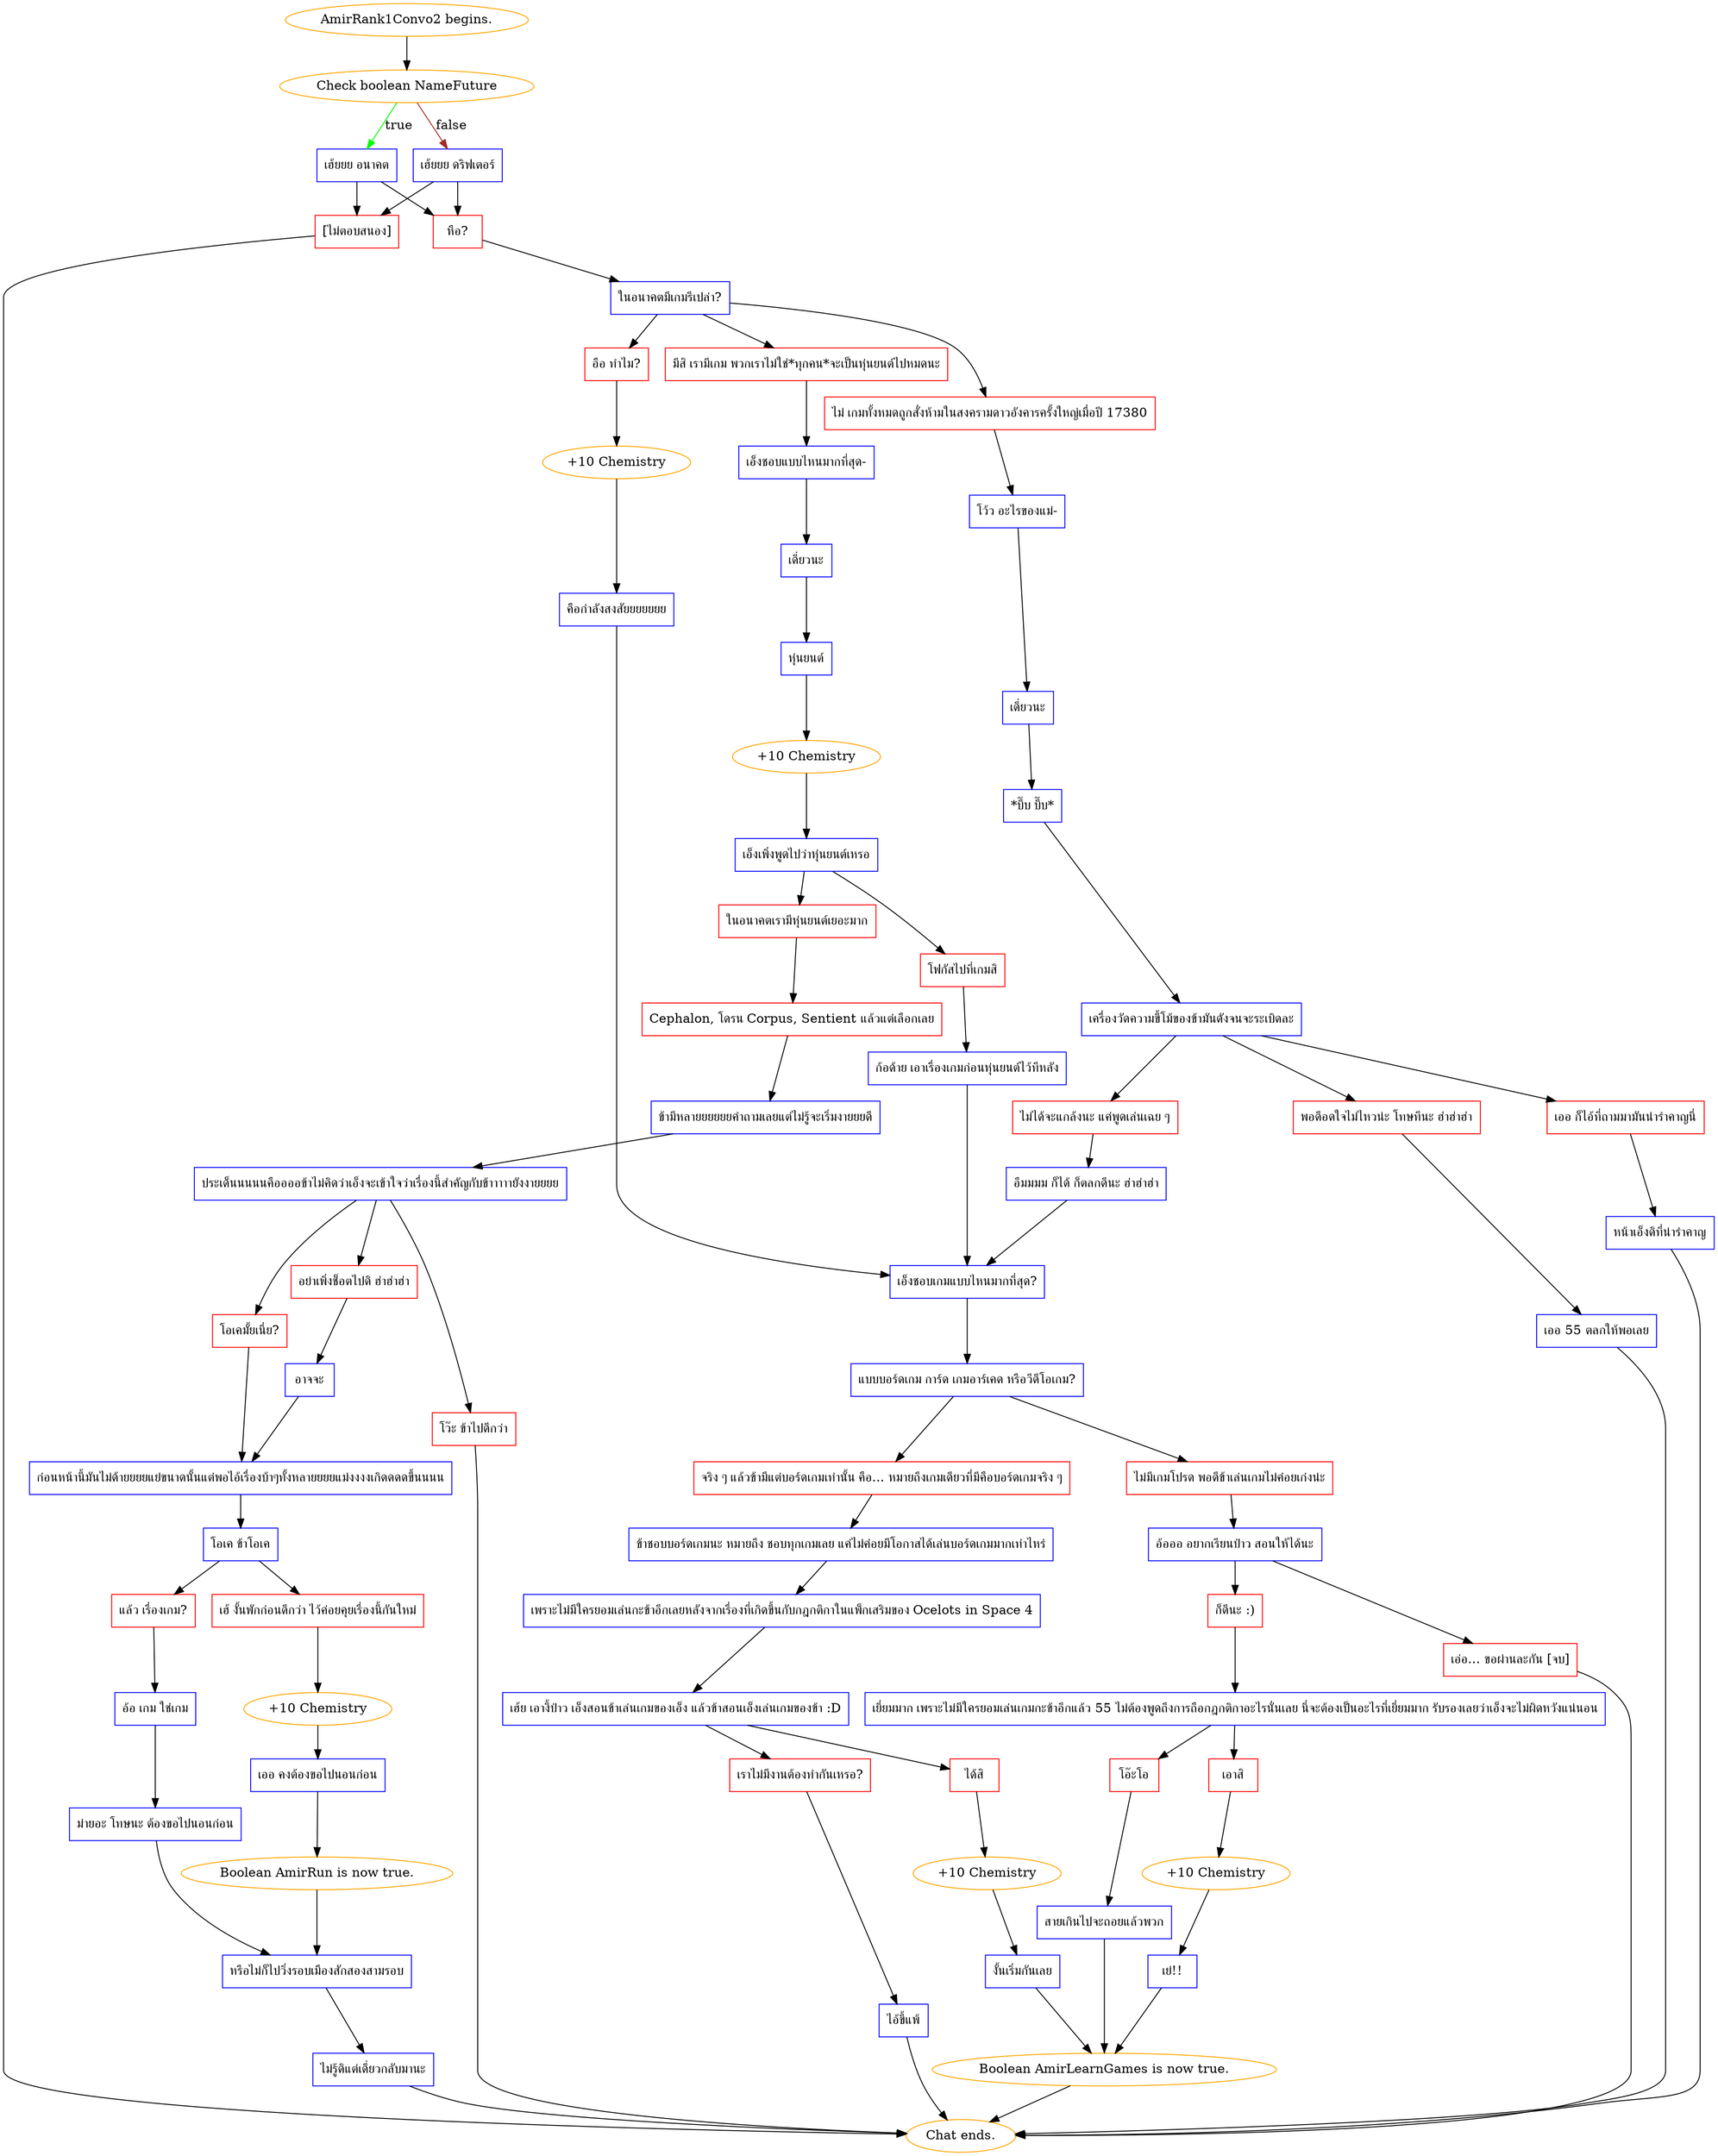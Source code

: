 digraph {
	"AmirRank1Convo2 begins." [color=orange];
		"AmirRank1Convo2 begins." -> j860260689;
	j860260689 [label="Check boolean NameFuture",color=orange];
		j860260689 -> j2779087414 [label=true,color=green];
		j860260689 -> j3624374979 [label=false,color=brown];
	j2779087414 [label="เฮ้ยยย อนาคต",shape=box,color=blue];
		j2779087414 -> j803087881;
		j2779087414 -> j186718899;
	j3624374979 [label="เฮ้ยยย ดริฟเตอร์",shape=box,color=blue];
		j3624374979 -> j803087881;
		j3624374979 -> j186718899;
	j803087881 [label="หือ?",shape=box,color=red];
		j803087881 -> j281731580;
	j186718899 [label="[ไม่ตอบสนอง]",shape=box,color=red];
		j186718899 -> "Chat ends.";
	j281731580 [label="ในอนาคตมีเกมรึเปล่า?",shape=box,color=blue];
		j281731580 -> j613299385;
		j281731580 -> j813719939;
		j281731580 -> j492442436;
	"Chat ends." [color=orange];
	j613299385 [label="ไม่ เกมทั้งหมดถูกสั่งห้ามในสงครามดาวอังคารครั้งใหญ่เมื่อปี 17380",shape=box,color=red];
		j613299385 -> j213082569;
	j813719939 [label="อือ ทำไม?",shape=box,color=red];
		j813719939 -> j1524658511;
	j492442436 [label="มีสิ เรามีเกม พวกเราไม่ใช่*ทุกคน*จะเป็นหุ่นยนต์ไปหมดนะ",shape=box,color=red];
		j492442436 -> j1532588321;
	j213082569 [label="โว้ว อะไรของแม่-",shape=box,color=blue];
		j213082569 -> j2633597032;
	j1524658511 [label="+10 Chemistry",color=orange];
		j1524658511 -> j2725478792;
	j1532588321 [label="เอ็งชอบแบบไหนมากที่สุด-",shape=box,color=blue];
		j1532588321 -> j3146396136;
	j2633597032 [label="เดี๋ยวนะ",shape=box,color=blue];
		j2633597032 -> j3618410797;
	j2725478792 [label="คือกำลังสงสัยยยยยยย",shape=box,color=blue];
		j2725478792 -> j1032133826;
	j3146396136 [label="เดี๋ยวนะ",shape=box,color=blue];
		j3146396136 -> j754095434;
	j3618410797 [label="*บี๊บ บี๊บ*",shape=box,color=blue];
		j3618410797 -> j3858146879;
	j1032133826 [label="เอ็งชอบเกมแบบไหนมากที่สุด?",shape=box,color=blue];
		j1032133826 -> j1007788896;
	j754095434 [label="หุ่นยนต์",shape=box,color=blue];
		j754095434 -> j3862452528;
	j3858146879 [label="เครื่องวัดความขี้โม้ของข้ามันดังจนจะระเบิดละ",shape=box,color=blue];
		j3858146879 -> j3584293531;
		j3858146879 -> j2849421238;
		j3858146879 -> j1153217941;
	j1007788896 [label="แบบบอร์ดเกม การ์ด เกมอาร์เคด หรือวีดีโอเกม?",shape=box,color=blue];
		j1007788896 -> j1950358178;
		j1007788896 -> j262982368;
	j3862452528 [label="+10 Chemistry",color=orange];
		j3862452528 -> j2307097745;
	j3584293531 [label="เออ ก็ไอ้ที่ถามมามันน่ารำคาญนี่",shape=box,color=red];
		j3584293531 -> j365914043;
	j2849421238 [label="พอดีอดใจไม่ไหวน่ะ โทษทีนะ ฮ่าฮ่าฮ่า",shape=box,color=red];
		j2849421238 -> j2799903415;
	j1153217941 [label="ไม่ได้จะแกล้งนะ แค่พูดเล่นเฉย ๆ",shape=box,color=red];
		j1153217941 -> j1484353623;
	j1950358178 [label="จริง ๆ แล้วข้ามีแต่บอร์ดเกมเท่านั้น คือ... หมายถึงเกมเดียวที่มีคือบอร์ดเกมจริง ๆ",shape=box,color=red];
		j1950358178 -> j694844189;
	j262982368 [label="ไม่มีเกมโปรด พอดีข้าเล่นเกมไม่ค่อยเก่งน่ะ",shape=box,color=red];
		j262982368 -> j500535132;
	j2307097745 [label="เอ็งเพิ่งพูดไปว่าหุ่นยนต์เหรอ",shape=box,color=blue];
		j2307097745 -> j1015594584;
		j2307097745 -> j3260950887;
	j365914043 [label="หน้าเอ็งดิที่น่ารำคาญ",shape=box,color=blue];
		j365914043 -> "Chat ends.";
	j2799903415 [label="เออ 55 ตลกให้พอเลย",shape=box,color=blue];
		j2799903415 -> "Chat ends.";
	j1484353623 [label="อืมมมม ก็ได้ ก็ตลกดีนะ ฮ่าฮ่าฮ่า",shape=box,color=blue];
		j1484353623 -> j1032133826;
	j694844189 [label="ข้าชอบบอร์ดเกมนะ หมายถึง ชอบทุกเกมเลย แค่ไม่ค่อยมีโอกาสได้เล่นบอร์ดเกมมากเท่าไหร่",shape=box,color=blue];
		j694844189 -> j1248993603;
	j500535132 [label="อ้อออ อยากเรียนป่าว สอนให้ได้นะ",shape=box,color=blue];
		j500535132 -> j2394948080;
		j500535132 -> j1122028292;
	j1015594584 [label="โฟกัสไปที่เกมสิ",shape=box,color=red];
		j1015594584 -> j3471425167;
	j3260950887 [label="ในอนาคตเรามีหุ่นยนต์เยอะมาก",shape=box,color=red];
		j3260950887 -> j1742561099;
	j1248993603 [label="เพราะไม่มีใครยอมเล่นกะข้าอีกเลยหลังจากเรื่องที่เกิดขึ้นกับกฎกติกาในแพ็กเสริมของ Ocelots in Space 4",shape=box,color=blue];
		j1248993603 -> j1026136464;
	j2394948080 [label="ก็ดีนะ :)",shape=box,color=red];
		j2394948080 -> j1038389616;
	j1122028292 [label="เอ่อ... ขอผ่านละกัน [จบ]",shape=box,color=red];
		j1122028292 -> "Chat ends.";
	j3471425167 [label="ก้อด้าย เอาเรื่องเกมก่อนหุ่นยนต์ไว้ทีหลัง",shape=box,color=blue];
		j3471425167 -> j1032133826;
	j1742561099 [label="Cephalon, โดรน Corpus, Sentient แล้วแต่เลือกเลย",shape=box,color=red];
		j1742561099 -> j3210788602;
	j1026136464 [label="เฮ้ย เอางี้ป่าว เอ็งสอนข้าเล่นเกมของเอ็ง แล้วข้าสอนเอ็งเล่นเกมของข้า :D",shape=box,color=blue];
		j1026136464 -> j731720682;
		j1026136464 -> j1068407145;
	j1038389616 [label="เยี่ยมมาก เพราะไม่มีใครยอมเล่นเกมกะข้าอีกแล้ว 55 ไม่ต้องพูดถึงการถือกฎกติกาอะไรนั่นเลย นี่จะต้องเป็นอะไรที่เยี่ยมมาก รับรองเลยว่าเอ็งจะไม่ผิดหวังแน่นอน",shape=box,color=blue];
		j1038389616 -> j3333806219;
		j1038389616 -> j9510690;
	j3210788602 [label="ข้ามีหลายยยยยยคำถามเลยแต่ไม่รู้จะเริ่มงายยยดี",shape=box,color=blue];
		j3210788602 -> j3322670893;
	j731720682 [label="ได้สิ",shape=box,color=red];
		j731720682 -> j1148409921;
	j1068407145 [label="เราไม่มีงานต้องทำกันเหรอ?",shape=box,color=red];
		j1068407145 -> j3623842046;
	j3333806219 [label="โอ๊ะโอ",shape=box,color=red];
		j3333806219 -> j3976716338;
	j9510690 [label="เอาสิ",shape=box,color=red];
		j9510690 -> j535605857;
	j3322670893 [label="ประเด็นนนนนคืออออข้าไม่คิดว่าเอ็งจะเข้าใจว่าเรื่องนี้สำคัญกับข้าาาาายังงายยยย",shape=box,color=blue];
		j3322670893 -> j244821741;
		j3322670893 -> j3879026313;
		j3322670893 -> j3370687305;
	j1148409921 [label="+10 Chemistry",color=orange];
		j1148409921 -> j4147773115;
	j3623842046 [label="ไอ้ขี้แพ้",shape=box,color=blue];
		j3623842046 -> "Chat ends.";
	j3976716338 [label="สายเกินไปจะถอยแล้วพวก",shape=box,color=blue];
		j3976716338 -> j4056981588;
	j535605857 [label="+10 Chemistry",color=orange];
		j535605857 -> j2584165779;
	j244821741 [label="อย่าเพิ่งช็อตไปดิ ฮ่าฮ่าฮ่า",shape=box,color=red];
		j244821741 -> j3433457422;
	j3879026313 [label="โอเคมั้ยเนี่ย?",shape=box,color=red];
		j3879026313 -> j1211456639;
	j3370687305 [label="โว๊ะ ข้าไปดีกว่า",shape=box,color=red];
		j3370687305 -> "Chat ends.";
	j4147773115 [label="งั้นเริ่มกันเลย",shape=box,color=blue];
		j4147773115 -> j4056981588;
	j4056981588 [label="Boolean AmirLearnGames is now true.",color=orange];
		j4056981588 -> "Chat ends.";
	j2584165779 [label="เย่!!",shape=box,color=blue];
		j2584165779 -> j4056981588;
	j3433457422 [label="อาจจะ",shape=box,color=blue];
		j3433457422 -> j1211456639;
	j1211456639 [label="ก่อนหน้านี้มันไม่ด้ายยยยแย่ขนาดนั้นแต่พอไอ้เรื่องบ้าๆทั้งหลายยยยแม่งงงงเกิดดดดขึ้นนนน",shape=box,color=blue];
		j1211456639 -> j2342129923;
	j2342129923 [label="โอเค ข้าโอเค",shape=box,color=blue];
		j2342129923 -> j2062154399;
		j2342129923 -> j1068235245;
	j2062154399 [label="แล้ว เรื่องเกม?",shape=box,color=red];
		j2062154399 -> j178050101;
	j1068235245 [label="เฮ้ งั้นพักก่อนดีกว่า ไว้ค่อยคุยเรื่องนี้กันใหม่",shape=box,color=red];
		j1068235245 -> j2087165131;
	j178050101 [label="อ้อ เกม ใช่เกม",shape=box,color=blue];
		j178050101 -> j538222892;
	j2087165131 [label="+10 Chemistry",color=orange];
		j2087165131 -> j3457030487;
	j538222892 [label="ม่ายอะ โทษนะ ต้องขอไปนอนก่อน",shape=box,color=blue];
		j538222892 -> j3777133598;
	j3457030487 [label="เออ คงต้องขอไปนอนก่อน",shape=box,color=blue];
		j3457030487 -> j1021036947;
	j3777133598 [label="หรือไม่ก็ไปวิ่งรอบเมืองสักสองสามรอบ",shape=box,color=blue];
		j3777133598 -> j1737660550;
	j1021036947 [label="Boolean AmirRun is now true.",color=orange];
		j1021036947 -> j3777133598;
	j1737660550 [label="ไม่รู้ดิแต่เดี๋ยวกลับมานะ",shape=box,color=blue];
		j1737660550 -> "Chat ends.";
}